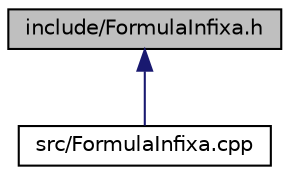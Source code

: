 digraph "include/FormulaInfixa.h"
{
  edge [fontname="Helvetica",fontsize="10",labelfontname="Helvetica",labelfontsize="10"];
  node [fontname="Helvetica",fontsize="10",shape=record];
  Node1 [label="include/FormulaInfixa.h",height=0.2,width=0.4,color="black", fillcolor="grey75", style="filled", fontcolor="black"];
  Node1 -> Node2 [dir="back",color="midnightblue",fontsize="10",style="solid",fontname="Helvetica"];
  Node2 [label="src/FormulaInfixa.cpp",height=0.2,width=0.4,color="black", fillcolor="white", style="filled",URL="$FormulaInfixa_8cpp.html",tooltip="Classe que retorna o resultado da formula pós-fixada. "];
}
